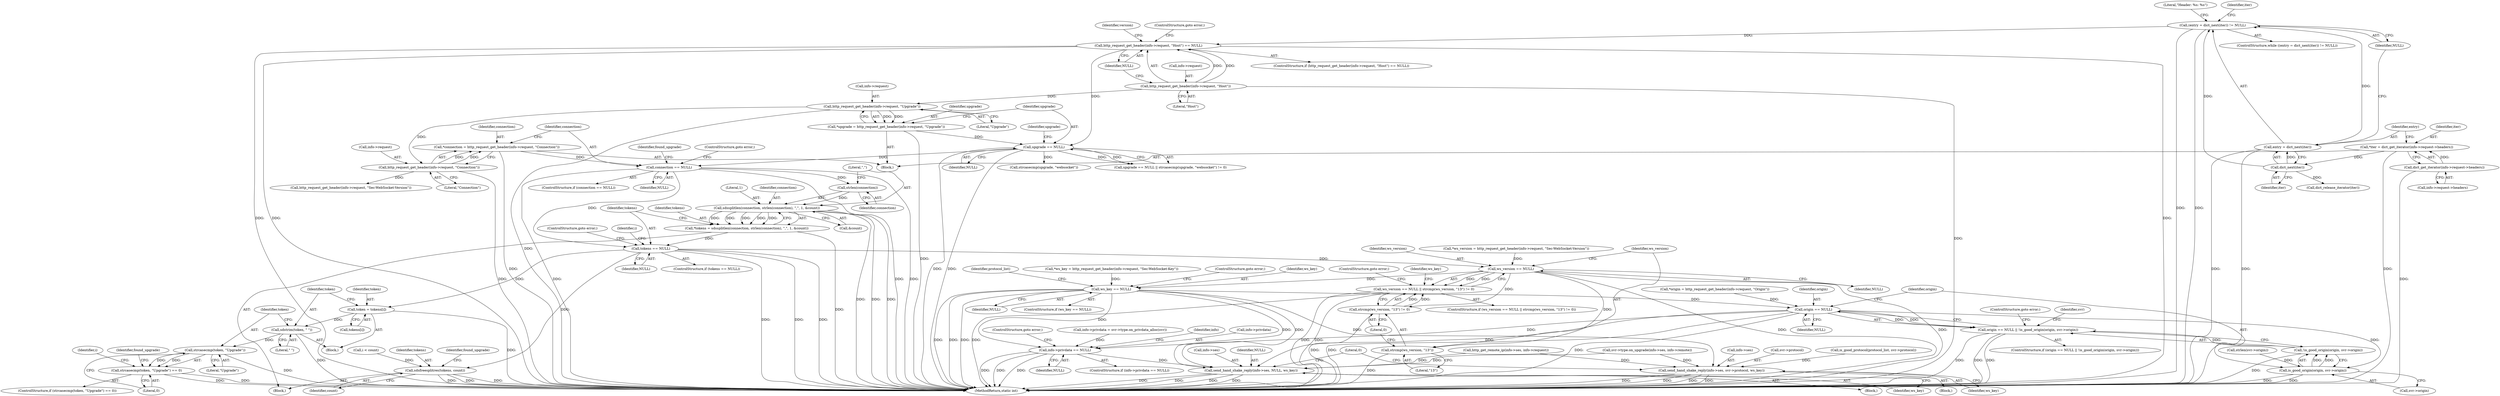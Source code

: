 digraph "1_viabtc_exchange_server_4a7c27bfe98f409623d4d857894d017ff0672cc9#diff-515c81af848352583bff286d6224875f_2@API" {
"1000258" [label="(Call,strlen(connection))"];
"1000242" [label="(Call,connection == NULL)"];
"1000234" [label="(Call,*connection = http_request_get_header(info->request, \"Connection\"))"];
"1000236" [label="(Call,http_request_get_header(info->request, \"Connection\"))"];
"1000217" [label="(Call,http_request_get_header(info->request, \"Upgrade\"))"];
"1000186" [label="(Call,http_request_get_header(info->request, \"Host\"))"];
"1000224" [label="(Call,upgrade == NULL)"];
"1000215" [label="(Call,*upgrade = http_request_get_header(info->request, \"Upgrade\"))"];
"1000185" [label="(Call,http_request_get_header(info->request, \"Host\") == NULL)"];
"1000154" [label="(Call,(entry = dict_next(iter)) != NULL)"];
"1000155" [label="(Call,entry = dict_next(iter))"];
"1000157" [label="(Call,dict_next(iter))"];
"1000145" [label="(Call,*iter = dict_get_iterator(info->request->headers))"];
"1000147" [label="(Call,dict_get_iterator(info->request->headers))"];
"1000256" [label="(Call,sdssplitlen(connection, strlen(connection), \",\", 1, &count))"];
"1000254" [label="(Call,*tokens = sdssplitlen(connection, strlen(connection), \",\", 1, &count))"];
"1000265" [label="(Call,tokens == NULL)"];
"1000281" [label="(Call,token = tokens[i])"];
"1000286" [label="(Call,sdstrim(token, \" \"))"];
"1000291" [label="(Call,strcasecmp(token, \"Upgrade\"))"];
"1000290" [label="(Call,strcasecmp(token, \"Upgrade\") == 0)"];
"1000300" [label="(Call,sdsfreesplitres(tokens, count))"];
"1000317" [label="(Call,ws_version == NULL)"];
"1000316" [label="(Call,ws_version == NULL || strcmp(ws_version, \"13\") != 0)"];
"1000320" [label="(Call,strcmp(ws_version, \"13\") != 0)"];
"1000321" [label="(Call,strcmp(ws_version, \"13\"))"];
"1000335" [label="(Call,ws_key == NULL)"];
"1000375" [label="(Call,origin == NULL)"];
"1000374" [label="(Call,origin == NULL || !is_good_origin(origin, svr->origin))"];
"1000379" [label="(Call,is_good_origin(origin, svr->origin))"];
"1000378" [label="(Call,!is_good_origin(origin, svr->origin))"];
"1000399" [label="(Call,info->privdata == NULL)"];
"1000459" [label="(Call,send_hand_shake_reply(info->ses, NULL, ws_key))"];
"1000449" [label="(Call,send_hand_shake_reply(info->ses, svr->protocol, ws_key))"];
"1000287" [label="(Identifier,token)"];
"1000148" [label="(Call,info->request->headers)"];
"1000195" [label="(Identifier,version)"];
"1000217" [label="(Call,http_request_get_header(info->request, \"Upgrade\"))"];
"1000316" [label="(Call,ws_version == NULL || strcmp(ws_version, \"13\") != 0)"];
"1000185" [label="(Call,http_request_get_header(info->request, \"Host\") == NULL)"];
"1000315" [label="(ControlStructure,if (ws_version == NULL || strcmp(ws_version, \"13\") != 0))"];
"1000351" [label="(Call,is_good_protocol(protocol_list, svr->protocol))"];
"1000155" [label="(Call,entry = dict_next(iter))"];
"1000373" [label="(ControlStructure,if (origin == NULL || !is_good_origin(origin, svr->origin)))"];
"1000294" [label="(Literal,0)"];
"1000320" [label="(Call,strcmp(ws_version, \"13\") != 0)"];
"1000293" [label="(Literal,\"Upgrade\")"];
"1000328" [label="(Identifier,ws_key)"];
"1000218" [label="(Call,info->request)"];
"1000463" [label="(Identifier,NULL)"];
"1000317" [label="(Call,ws_version == NULL)"];
"1000259" [label="(Identifier,connection)"];
"1000377" [label="(Identifier,NULL)"];
"1000240" [label="(Literal,\"Connection\")"];
"1000186" [label="(Call,http_request_get_header(info->request, \"Host\"))"];
"1000334" [label="(ControlStructure,if (ws_key == NULL))"];
"1000374" [label="(Call,origin == NULL || !is_good_origin(origin, svr->origin))"];
"1000404" [label="(ControlStructure,goto error;)"];
"1000281" [label="(Call,token = tokens[i])"];
"1000272" [label="(Identifier,i)"];
"1000305" [label="(Identifier,found_upgrade)"];
"1000290" [label="(Call,strcasecmp(token, \"Upgrade\") == 0)"];
"1000392" [label="(Call,info->privdata = svr->type.on_privdata_alloc(svr))"];
"1000291" [label="(Call,strcasecmp(token, \"Upgrade\"))"];
"1000384" [label="(ControlStructure,goto error;)"];
"1000407" [label="(Identifier,info)"];
"1000375" [label="(Call,origin == NULL)"];
"1000191" [label="(Identifier,NULL)"];
"1000147" [label="(Call,dict_get_iterator(info->request->headers))"];
"1000157" [label="(Call,dict_next(iter))"];
"1000300" [label="(Call,sdsfreesplitres(tokens, count))"];
"1000154" [label="(Call,(entry = dict_next(iter)) != NULL)"];
"1000458" [label="(Block,)"];
"1000464" [label="(Identifier,ws_key)"];
"1000336" [label="(Identifier,ws_key)"];
"1000190" [label="(Literal,\"Host\")"];
"1000254" [label="(Call,*tokens = sdssplitlen(connection, strlen(connection), \",\", 1, &count))"];
"1000321" [label="(Call,strcmp(ws_version, \"13\"))"];
"1000466" [label="(Literal,0)"];
"1000236" [label="(Call,http_request_get_header(info->request, \"Connection\"))"];
"1000225" [label="(Identifier,upgrade)"];
"1000323" [label="(Literal,\"13\")"];
"1000366" [label="(Call,*origin = http_request_get_header(info->request, \"Origin\"))"];
"1000162" [label="(Literal,\"Header: %s: %s\")"];
"1000187" [label="(Call,info->request)"];
"1000267" [label="(Identifier,NULL)"];
"1000288" [label="(Literal,\" \")"];
"1000337" [label="(Identifier,NULL)"];
"1000153" [label="(ControlStructure,while ((entry = dict_next(iter)) != NULL))"];
"1000250" [label="(Identifier,found_upgrade)"];
"1000221" [label="(Literal,\"Upgrade\")"];
"1000341" [label="(Identifier,protocol_list)"];
"1000146" [label="(Identifier,iter)"];
"1000359" [label="(Call,strlen(svr->origin))"];
"1000255" [label="(Identifier,tokens)"];
"1000456" [label="(Identifier,ws_key)"];
"1000400" [label="(Call,info->privdata)"];
"1000376" [label="(Identifier,origin)"];
"1000102" [label="(Block,)"];
"1000415" [label="(Call,http_get_remote_ip(info->ses, info->request))"];
"1000479" [label="(MethodReturn,static int)"];
"1000268" [label="(ControlStructure,goto error;)"];
"1000379" [label="(Call,is_good_origin(origin, svr->origin))"];
"1000274" [label="(Call,i < count)"];
"1000234" [label="(Call,*connection = http_request_get_header(info->request, \"Connection\"))"];
"1000325" [label="(ControlStructure,goto error;)"];
"1000301" [label="(Identifier,tokens)"];
"1000322" [label="(Identifier,ws_version)"];
"1000226" [label="(Identifier,NULL)"];
"1000327" [label="(Call,*ws_key = http_request_get_header(info->request, \"Sec-WebSocket-Key\"))"];
"1000237" [label="(Call,info->request)"];
"1000159" [label="(Identifier,NULL)"];
"1000192" [label="(ControlStructure,goto error;)"];
"1000241" [label="(ControlStructure,if (connection == NULL))"];
"1000257" [label="(Identifier,connection)"];
"1000265" [label="(Call,tokens == NULL)"];
"1000145" [label="(Call,*iter = dict_get_iterator(info->request->headers))"];
"1000235" [label="(Identifier,connection)"];
"1000262" [label="(Call,&count)"];
"1000244" [label="(Identifier,NULL)"];
"1000243" [label="(Identifier,connection)"];
"1000335" [label="(Call,ws_key == NULL)"];
"1000449" [label="(Call,send_hand_shake_reply(info->ses, svr->protocol, ws_key))"];
"1000439" [label="(Call,svr->type.on_upgrade(info->ses, info->remote))"];
"1000173" [label="(Call,dict_release_iterator(iter))"];
"1000381" [label="(Call,svr->origin)"];
"1000215" [label="(Call,*upgrade = http_request_get_header(info->request, \"Upgrade\"))"];
"1000319" [label="(Identifier,NULL)"];
"1000286" [label="(Call,sdstrim(token, \" \"))"];
"1000338" [label="(ControlStructure,goto error;)"];
"1000158" [label="(Identifier,iter)"];
"1000297" [label="(Identifier,found_upgrade)"];
"1000279" [label="(Block,)"];
"1000403" [label="(Identifier,NULL)"];
"1000282" [label="(Identifier,token)"];
"1000459" [label="(Call,send_hand_shake_reply(info->ses, NULL, ws_key))"];
"1000399" [label="(Call,info->privdata == NULL)"];
"1000260" [label="(Literal,\",\")"];
"1000228" [label="(Call,strcasecmp(upgrade, \"websocket\"))"];
"1000448" [label="(Block,)"];
"1000245" [label="(ControlStructure,goto error;)"];
"1000261" [label="(Literal,1)"];
"1000380" [label="(Identifier,origin)"];
"1000450" [label="(Call,info->ses)"];
"1000318" [label="(Identifier,ws_version)"];
"1000256" [label="(Call,sdssplitlen(connection, strlen(connection), \",\", 1, &count))"];
"1000229" [label="(Identifier,upgrade)"];
"1000278" [label="(Identifier,i)"];
"1000216" [label="(Identifier,upgrade)"];
"1000302" [label="(Identifier,count)"];
"1000224" [label="(Call,upgrade == NULL)"];
"1000174" [label="(Identifier,iter)"];
"1000398" [label="(ControlStructure,if (info->privdata == NULL))"];
"1000453" [label="(Call,svr->protocol)"];
"1000378" [label="(Call,!is_good_origin(origin, svr->origin))"];
"1000308" [label="(Call,*ws_version = http_request_get_header(info->request, \"Sec-WebSocket-Version\"))"];
"1000324" [label="(Literal,0)"];
"1000388" [label="(Identifier,svr)"];
"1000242" [label="(Call,connection == NULL)"];
"1000289" [label="(ControlStructure,if (strcasecmp(token, \"Upgrade\") == 0))"];
"1000264" [label="(ControlStructure,if (tokens == NULL))"];
"1000258" [label="(Call,strlen(connection))"];
"1000292" [label="(Identifier,token)"];
"1000460" [label="(Call,info->ses)"];
"1000310" [label="(Call,http_request_get_header(info->request, \"Sec-WebSocket-Version\"))"];
"1000156" [label="(Identifier,entry)"];
"1000247" [label="(Block,)"];
"1000266" [label="(Identifier,tokens)"];
"1000283" [label="(Call,tokens[i])"];
"1000184" [label="(ControlStructure,if (http_request_get_header(info->request, \"Host\") == NULL))"];
"1000223" [label="(Call,upgrade == NULL || strcasecmp(upgrade, \"websocket\") != 0)"];
"1000258" -> "1000256"  [label="AST: "];
"1000258" -> "1000259"  [label="CFG: "];
"1000259" -> "1000258"  [label="AST: "];
"1000260" -> "1000258"  [label="CFG: "];
"1000258" -> "1000256"  [label="DDG: "];
"1000242" -> "1000258"  [label="DDG: "];
"1000242" -> "1000241"  [label="AST: "];
"1000242" -> "1000244"  [label="CFG: "];
"1000243" -> "1000242"  [label="AST: "];
"1000244" -> "1000242"  [label="AST: "];
"1000245" -> "1000242"  [label="CFG: "];
"1000250" -> "1000242"  [label="CFG: "];
"1000242" -> "1000479"  [label="DDG: "];
"1000242" -> "1000479"  [label="DDG: "];
"1000242" -> "1000479"  [label="DDG: "];
"1000234" -> "1000242"  [label="DDG: "];
"1000224" -> "1000242"  [label="DDG: "];
"1000242" -> "1000265"  [label="DDG: "];
"1000234" -> "1000102"  [label="AST: "];
"1000234" -> "1000236"  [label="CFG: "];
"1000235" -> "1000234"  [label="AST: "];
"1000236" -> "1000234"  [label="AST: "];
"1000243" -> "1000234"  [label="CFG: "];
"1000234" -> "1000479"  [label="DDG: "];
"1000236" -> "1000234"  [label="DDG: "];
"1000236" -> "1000234"  [label="DDG: "];
"1000236" -> "1000240"  [label="CFG: "];
"1000237" -> "1000236"  [label="AST: "];
"1000240" -> "1000236"  [label="AST: "];
"1000236" -> "1000479"  [label="DDG: "];
"1000217" -> "1000236"  [label="DDG: "];
"1000236" -> "1000310"  [label="DDG: "];
"1000217" -> "1000215"  [label="AST: "];
"1000217" -> "1000221"  [label="CFG: "];
"1000218" -> "1000217"  [label="AST: "];
"1000221" -> "1000217"  [label="AST: "];
"1000215" -> "1000217"  [label="CFG: "];
"1000217" -> "1000479"  [label="DDG: "];
"1000217" -> "1000215"  [label="DDG: "];
"1000217" -> "1000215"  [label="DDG: "];
"1000186" -> "1000217"  [label="DDG: "];
"1000186" -> "1000185"  [label="AST: "];
"1000186" -> "1000190"  [label="CFG: "];
"1000187" -> "1000186"  [label="AST: "];
"1000190" -> "1000186"  [label="AST: "];
"1000191" -> "1000186"  [label="CFG: "];
"1000186" -> "1000479"  [label="DDG: "];
"1000186" -> "1000185"  [label="DDG: "];
"1000186" -> "1000185"  [label="DDG: "];
"1000224" -> "1000223"  [label="AST: "];
"1000224" -> "1000226"  [label="CFG: "];
"1000225" -> "1000224"  [label="AST: "];
"1000226" -> "1000224"  [label="AST: "];
"1000229" -> "1000224"  [label="CFG: "];
"1000223" -> "1000224"  [label="CFG: "];
"1000224" -> "1000479"  [label="DDG: "];
"1000224" -> "1000479"  [label="DDG: "];
"1000224" -> "1000223"  [label="DDG: "];
"1000224" -> "1000223"  [label="DDG: "];
"1000215" -> "1000224"  [label="DDG: "];
"1000185" -> "1000224"  [label="DDG: "];
"1000224" -> "1000228"  [label="DDG: "];
"1000215" -> "1000102"  [label="AST: "];
"1000216" -> "1000215"  [label="AST: "];
"1000225" -> "1000215"  [label="CFG: "];
"1000215" -> "1000479"  [label="DDG: "];
"1000185" -> "1000184"  [label="AST: "];
"1000185" -> "1000191"  [label="CFG: "];
"1000191" -> "1000185"  [label="AST: "];
"1000192" -> "1000185"  [label="CFG: "];
"1000195" -> "1000185"  [label="CFG: "];
"1000185" -> "1000479"  [label="DDG: "];
"1000185" -> "1000479"  [label="DDG: "];
"1000185" -> "1000479"  [label="DDG: "];
"1000154" -> "1000185"  [label="DDG: "];
"1000154" -> "1000153"  [label="AST: "];
"1000154" -> "1000159"  [label="CFG: "];
"1000155" -> "1000154"  [label="AST: "];
"1000159" -> "1000154"  [label="AST: "];
"1000162" -> "1000154"  [label="CFG: "];
"1000174" -> "1000154"  [label="CFG: "];
"1000154" -> "1000479"  [label="DDG: "];
"1000154" -> "1000479"  [label="DDG: "];
"1000155" -> "1000154"  [label="DDG: "];
"1000157" -> "1000154"  [label="DDG: "];
"1000155" -> "1000157"  [label="CFG: "];
"1000156" -> "1000155"  [label="AST: "];
"1000157" -> "1000155"  [label="AST: "];
"1000159" -> "1000155"  [label="CFG: "];
"1000155" -> "1000479"  [label="DDG: "];
"1000155" -> "1000479"  [label="DDG: "];
"1000157" -> "1000155"  [label="DDG: "];
"1000157" -> "1000158"  [label="CFG: "];
"1000158" -> "1000157"  [label="AST: "];
"1000145" -> "1000157"  [label="DDG: "];
"1000157" -> "1000173"  [label="DDG: "];
"1000145" -> "1000102"  [label="AST: "];
"1000145" -> "1000147"  [label="CFG: "];
"1000146" -> "1000145"  [label="AST: "];
"1000147" -> "1000145"  [label="AST: "];
"1000156" -> "1000145"  [label="CFG: "];
"1000145" -> "1000479"  [label="DDG: "];
"1000147" -> "1000145"  [label="DDG: "];
"1000147" -> "1000148"  [label="CFG: "];
"1000148" -> "1000147"  [label="AST: "];
"1000147" -> "1000479"  [label="DDG: "];
"1000256" -> "1000254"  [label="AST: "];
"1000256" -> "1000262"  [label="CFG: "];
"1000257" -> "1000256"  [label="AST: "];
"1000260" -> "1000256"  [label="AST: "];
"1000261" -> "1000256"  [label="AST: "];
"1000262" -> "1000256"  [label="AST: "];
"1000254" -> "1000256"  [label="CFG: "];
"1000256" -> "1000479"  [label="DDG: "];
"1000256" -> "1000479"  [label="DDG: "];
"1000256" -> "1000479"  [label="DDG: "];
"1000256" -> "1000254"  [label="DDG: "];
"1000256" -> "1000254"  [label="DDG: "];
"1000256" -> "1000254"  [label="DDG: "];
"1000256" -> "1000254"  [label="DDG: "];
"1000256" -> "1000254"  [label="DDG: "];
"1000254" -> "1000247"  [label="AST: "];
"1000255" -> "1000254"  [label="AST: "];
"1000266" -> "1000254"  [label="CFG: "];
"1000254" -> "1000479"  [label="DDG: "];
"1000254" -> "1000265"  [label="DDG: "];
"1000265" -> "1000264"  [label="AST: "];
"1000265" -> "1000267"  [label="CFG: "];
"1000266" -> "1000265"  [label="AST: "];
"1000267" -> "1000265"  [label="AST: "];
"1000268" -> "1000265"  [label="CFG: "];
"1000272" -> "1000265"  [label="CFG: "];
"1000265" -> "1000479"  [label="DDG: "];
"1000265" -> "1000479"  [label="DDG: "];
"1000265" -> "1000479"  [label="DDG: "];
"1000265" -> "1000281"  [label="DDG: "];
"1000265" -> "1000300"  [label="DDG: "];
"1000265" -> "1000317"  [label="DDG: "];
"1000281" -> "1000279"  [label="AST: "];
"1000281" -> "1000283"  [label="CFG: "];
"1000282" -> "1000281"  [label="AST: "];
"1000283" -> "1000281"  [label="AST: "];
"1000287" -> "1000281"  [label="CFG: "];
"1000281" -> "1000479"  [label="DDG: "];
"1000281" -> "1000286"  [label="DDG: "];
"1000286" -> "1000279"  [label="AST: "];
"1000286" -> "1000288"  [label="CFG: "];
"1000287" -> "1000286"  [label="AST: "];
"1000288" -> "1000286"  [label="AST: "];
"1000292" -> "1000286"  [label="CFG: "];
"1000286" -> "1000479"  [label="DDG: "];
"1000286" -> "1000291"  [label="DDG: "];
"1000291" -> "1000290"  [label="AST: "];
"1000291" -> "1000293"  [label="CFG: "];
"1000292" -> "1000291"  [label="AST: "];
"1000293" -> "1000291"  [label="AST: "];
"1000294" -> "1000291"  [label="CFG: "];
"1000291" -> "1000479"  [label="DDG: "];
"1000291" -> "1000290"  [label="DDG: "];
"1000291" -> "1000290"  [label="DDG: "];
"1000290" -> "1000289"  [label="AST: "];
"1000290" -> "1000294"  [label="CFG: "];
"1000294" -> "1000290"  [label="AST: "];
"1000297" -> "1000290"  [label="CFG: "];
"1000278" -> "1000290"  [label="CFG: "];
"1000290" -> "1000479"  [label="DDG: "];
"1000290" -> "1000479"  [label="DDG: "];
"1000300" -> "1000247"  [label="AST: "];
"1000300" -> "1000302"  [label="CFG: "];
"1000301" -> "1000300"  [label="AST: "];
"1000302" -> "1000300"  [label="AST: "];
"1000305" -> "1000300"  [label="CFG: "];
"1000300" -> "1000479"  [label="DDG: "];
"1000300" -> "1000479"  [label="DDG: "];
"1000300" -> "1000479"  [label="DDG: "];
"1000274" -> "1000300"  [label="DDG: "];
"1000317" -> "1000316"  [label="AST: "];
"1000317" -> "1000319"  [label="CFG: "];
"1000318" -> "1000317"  [label="AST: "];
"1000319" -> "1000317"  [label="AST: "];
"1000322" -> "1000317"  [label="CFG: "];
"1000316" -> "1000317"  [label="CFG: "];
"1000317" -> "1000479"  [label="DDG: "];
"1000317" -> "1000479"  [label="DDG: "];
"1000317" -> "1000316"  [label="DDG: "];
"1000317" -> "1000316"  [label="DDG: "];
"1000308" -> "1000317"  [label="DDG: "];
"1000317" -> "1000320"  [label="DDG: "];
"1000317" -> "1000321"  [label="DDG: "];
"1000317" -> "1000335"  [label="DDG: "];
"1000316" -> "1000315"  [label="AST: "];
"1000316" -> "1000320"  [label="CFG: "];
"1000320" -> "1000316"  [label="AST: "];
"1000325" -> "1000316"  [label="CFG: "];
"1000328" -> "1000316"  [label="CFG: "];
"1000316" -> "1000479"  [label="DDG: "];
"1000316" -> "1000479"  [label="DDG: "];
"1000316" -> "1000479"  [label="DDG: "];
"1000320" -> "1000316"  [label="DDG: "];
"1000320" -> "1000316"  [label="DDG: "];
"1000320" -> "1000324"  [label="CFG: "];
"1000321" -> "1000320"  [label="AST: "];
"1000324" -> "1000320"  [label="AST: "];
"1000320" -> "1000479"  [label="DDG: "];
"1000321" -> "1000323"  [label="CFG: "];
"1000322" -> "1000321"  [label="AST: "];
"1000323" -> "1000321"  [label="AST: "];
"1000324" -> "1000321"  [label="CFG: "];
"1000321" -> "1000479"  [label="DDG: "];
"1000335" -> "1000334"  [label="AST: "];
"1000335" -> "1000337"  [label="CFG: "];
"1000336" -> "1000335"  [label="AST: "];
"1000337" -> "1000335"  [label="AST: "];
"1000338" -> "1000335"  [label="CFG: "];
"1000341" -> "1000335"  [label="CFG: "];
"1000335" -> "1000479"  [label="DDG: "];
"1000335" -> "1000479"  [label="DDG: "];
"1000335" -> "1000479"  [label="DDG: "];
"1000327" -> "1000335"  [label="DDG: "];
"1000335" -> "1000375"  [label="DDG: "];
"1000335" -> "1000399"  [label="DDG: "];
"1000335" -> "1000449"  [label="DDG: "];
"1000335" -> "1000459"  [label="DDG: "];
"1000335" -> "1000459"  [label="DDG: "];
"1000375" -> "1000374"  [label="AST: "];
"1000375" -> "1000377"  [label="CFG: "];
"1000376" -> "1000375"  [label="AST: "];
"1000377" -> "1000375"  [label="AST: "];
"1000380" -> "1000375"  [label="CFG: "];
"1000374" -> "1000375"  [label="CFG: "];
"1000375" -> "1000479"  [label="DDG: "];
"1000375" -> "1000479"  [label="DDG: "];
"1000375" -> "1000374"  [label="DDG: "];
"1000375" -> "1000374"  [label="DDG: "];
"1000366" -> "1000375"  [label="DDG: "];
"1000375" -> "1000379"  [label="DDG: "];
"1000375" -> "1000399"  [label="DDG: "];
"1000375" -> "1000459"  [label="DDG: "];
"1000374" -> "1000373"  [label="AST: "];
"1000374" -> "1000378"  [label="CFG: "];
"1000378" -> "1000374"  [label="AST: "];
"1000384" -> "1000374"  [label="CFG: "];
"1000388" -> "1000374"  [label="CFG: "];
"1000374" -> "1000479"  [label="DDG: "];
"1000374" -> "1000479"  [label="DDG: "];
"1000374" -> "1000479"  [label="DDG: "];
"1000378" -> "1000374"  [label="DDG: "];
"1000379" -> "1000378"  [label="AST: "];
"1000379" -> "1000381"  [label="CFG: "];
"1000380" -> "1000379"  [label="AST: "];
"1000381" -> "1000379"  [label="AST: "];
"1000378" -> "1000379"  [label="CFG: "];
"1000379" -> "1000479"  [label="DDG: "];
"1000379" -> "1000479"  [label="DDG: "];
"1000379" -> "1000378"  [label="DDG: "];
"1000379" -> "1000378"  [label="DDG: "];
"1000359" -> "1000379"  [label="DDG: "];
"1000378" -> "1000479"  [label="DDG: "];
"1000399" -> "1000398"  [label="AST: "];
"1000399" -> "1000403"  [label="CFG: "];
"1000400" -> "1000399"  [label="AST: "];
"1000403" -> "1000399"  [label="AST: "];
"1000404" -> "1000399"  [label="CFG: "];
"1000407" -> "1000399"  [label="CFG: "];
"1000399" -> "1000479"  [label="DDG: "];
"1000399" -> "1000479"  [label="DDG: "];
"1000399" -> "1000479"  [label="DDG: "];
"1000392" -> "1000399"  [label="DDG: "];
"1000399" -> "1000459"  [label="DDG: "];
"1000459" -> "1000458"  [label="AST: "];
"1000459" -> "1000464"  [label="CFG: "];
"1000460" -> "1000459"  [label="AST: "];
"1000463" -> "1000459"  [label="AST: "];
"1000464" -> "1000459"  [label="AST: "];
"1000466" -> "1000459"  [label="CFG: "];
"1000459" -> "1000479"  [label="DDG: "];
"1000459" -> "1000479"  [label="DDG: "];
"1000459" -> "1000479"  [label="DDG: "];
"1000459" -> "1000479"  [label="DDG: "];
"1000439" -> "1000459"  [label="DDG: "];
"1000415" -> "1000459"  [label="DDG: "];
"1000449" -> "1000448"  [label="AST: "];
"1000449" -> "1000456"  [label="CFG: "];
"1000450" -> "1000449"  [label="AST: "];
"1000453" -> "1000449"  [label="AST: "];
"1000456" -> "1000449"  [label="AST: "];
"1000466" -> "1000449"  [label="CFG: "];
"1000449" -> "1000479"  [label="DDG: "];
"1000449" -> "1000479"  [label="DDG: "];
"1000449" -> "1000479"  [label="DDG: "];
"1000449" -> "1000479"  [label="DDG: "];
"1000439" -> "1000449"  [label="DDG: "];
"1000415" -> "1000449"  [label="DDG: "];
"1000351" -> "1000449"  [label="DDG: "];
}

